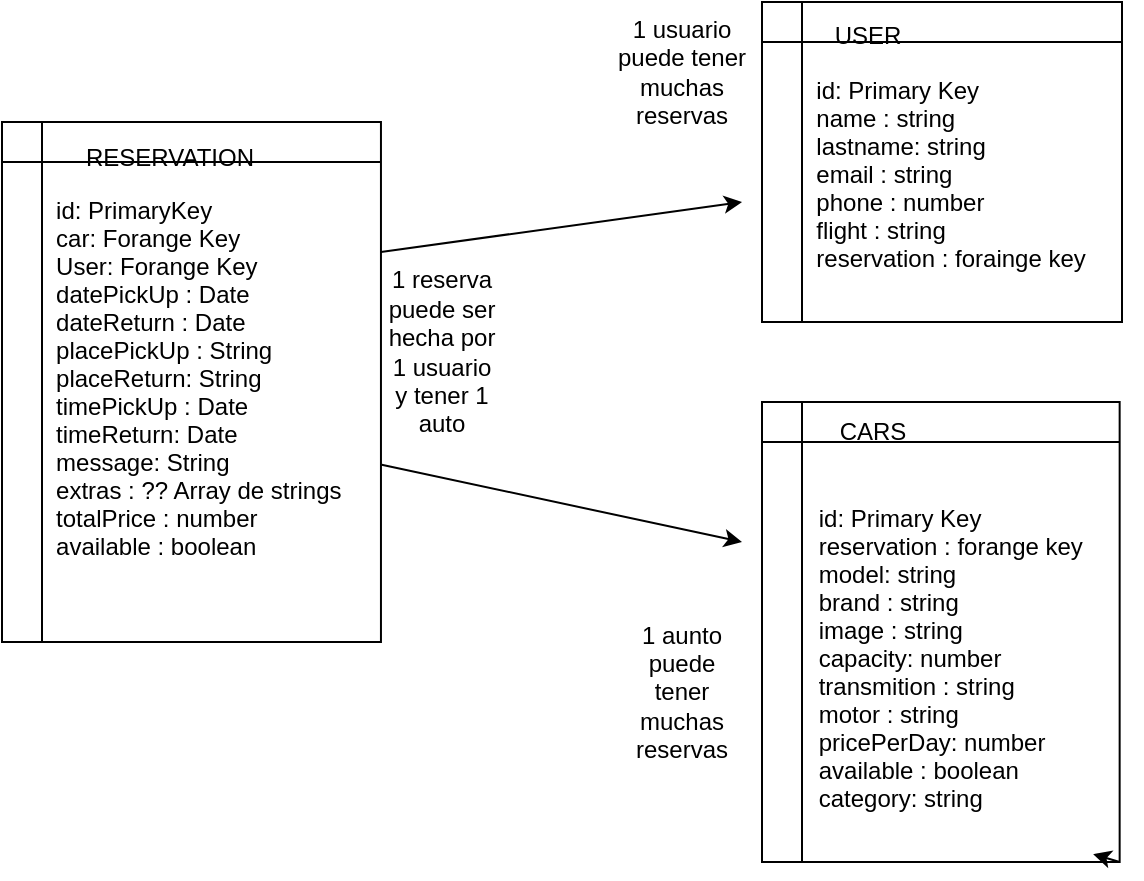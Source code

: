 <mxfile>
    <diagram id="lql7tFp8S6drGtJY2Mqf" name="Page-1">
        <mxGraphModel dx="732" dy="506" grid="1" gridSize="10" guides="1" tooltips="1" connect="1" arrows="1" fold="1" page="1" pageScale="1" pageWidth="850" pageHeight="1100" background="#ffffff" math="0" shadow="0">
            <root>
                <mxCell id="0"/>
                <mxCell id="1" parent="0"/>
                <mxCell id="23" value="" style="group" parent="1" vertex="1" connectable="0">
                    <mxGeometry x="460" y="240" width="190" height="230" as="geometry"/>
                </mxCell>
                <mxCell id="10" value="List Item" style="text;strokeColor=none;fillColor=none;align=left;verticalAlign=middle;spacingLeft=4;spacingRight=4;overflow=hidden;points=[[0,0.5],[1,0.5]];portConstraint=eastwest;rotatable=0;" parent="23" vertex="1">
                    <mxGeometry x="33.529" y="49.286" width="89.412" height="49.286" as="geometry"/>
                </mxCell>
                <mxCell id="12" value="" style="shape=internalStorage;whiteSpace=wrap;html=1;backgroundOutline=1;" parent="23" vertex="1">
                    <mxGeometry width="178.824" height="230.0" as="geometry"/>
                </mxCell>
                <mxCell id="14" value="CARS" style="text;html=1;strokeColor=none;fillColor=none;align=center;verticalAlign=middle;whiteSpace=wrap;rounded=0;" parent="23" vertex="1">
                    <mxGeometry x="22.356" y="-10" width="67.059" height="49.286" as="geometry"/>
                </mxCell>
                <mxCell id="21" value="id: Primary Key&#10;reservation : forange key&#10;model: string&#10;brand : string&#10;image : string&#10;capacity: number&#10;transmition : string&#10;motor : string&#10;pricePerDay: number&#10;available : boolean&#10;category: string&#10;" style="text;strokeColor=none;fillColor=none;align=left;verticalAlign=middle;spacingLeft=4;spacingRight=4;overflow=hidden;points=[[0,0.5],[1,0.5]];portConstraint=eastwest;rotatable=0;" parent="23" vertex="1">
                    <mxGeometry x="22.353" y="49.286" width="167.647" height="164.286" as="geometry"/>
                </mxCell>
                <mxCell id="22" style="edgeStyle=none;html=1;exitX=1;exitY=1;exitDx=0;exitDy=0;entryX=0.926;entryY=0.983;entryDx=0;entryDy=0;entryPerimeter=0;" parent="23" source="12" target="12" edge="1">
                    <mxGeometry relative="1" as="geometry"/>
                </mxCell>
                <mxCell id="24" value="" style="group" parent="1" vertex="1" connectable="0">
                    <mxGeometry x="460" y="40" width="180" height="160" as="geometry"/>
                </mxCell>
                <mxCell id="9" value="" style="shape=internalStorage;whiteSpace=wrap;html=1;backgroundOutline=1;" parent="24" vertex="1">
                    <mxGeometry width="180" height="160" as="geometry"/>
                </mxCell>
                <mxCell id="11" value="USER" style="text;html=1;strokeColor=none;fillColor=none;align=center;verticalAlign=middle;whiteSpace=wrap;rounded=0;" parent="24" vertex="1">
                    <mxGeometry x="21.176" width="63.529" height="34.286" as="geometry"/>
                </mxCell>
                <mxCell id="19" value="id: Primary Key&#10;name : string&#10;lastname: string&#10;email : string&#10;phone : number&#10;flight : string&#10;reservation : forainge key" style="text;strokeColor=none;fillColor=none;align=left;verticalAlign=middle;spacingLeft=4;spacingRight=4;overflow=hidden;points=[[0,0.5],[1,0.5]];portConstraint=eastwest;rotatable=0;" parent="24" vertex="1">
                    <mxGeometry x="21.176" y="11.429" width="148.235" height="148.571" as="geometry"/>
                </mxCell>
                <mxCell id="26" value="" style="group" parent="1" vertex="1" connectable="0">
                    <mxGeometry x="80" y="100" width="200" height="260" as="geometry"/>
                </mxCell>
                <mxCell id="5" value="" style="shape=internalStorage;whiteSpace=wrap;html=1;backgroundOutline=1;" parent="26" vertex="1">
                    <mxGeometry width="189.474" height="260" as="geometry"/>
                </mxCell>
                <mxCell id="25" value="" style="group" parent="26" vertex="1" connectable="0">
                    <mxGeometry x="21.049" width="168.421" height="236.364" as="geometry"/>
                </mxCell>
                <mxCell id="7" value="RESERVATION" style="text;html=1;strokeColor=none;fillColor=none;align=center;verticalAlign=middle;whiteSpace=wrap;rounded=0;" parent="25" vertex="1">
                    <mxGeometry width="126.316" height="35.455" as="geometry"/>
                </mxCell>
                <mxCell id="8" value="id: PrimaryKey&#10;car: Forange Key&#10;User: Forange Key&#10;datePickUp : Date&#10;dateReturn : Date&#10;placePickUp : String&#10;placeReturn: String&#10;timePickUp : Date&#10;timeReturn: Date&#10;message: String&#10;extras : ?? Array de strings&#10;totalPrice : number&#10;available : boolean &#10;&#10;" style="text;strokeColor=none;fillColor=none;align=left;verticalAlign=middle;spacingLeft=4;spacingRight=4;overflow=hidden;points=[[0,0.5],[1,0.5]];portConstraint=eastwest;rotatable=0;" parent="25" vertex="1">
                    <mxGeometry y="35.455" width="168.421" height="200.909" as="geometry"/>
                </mxCell>
                <mxCell id="27" value="" style="endArrow=classic;html=1;exitX=1;exitY=0.25;exitDx=0;exitDy=0;fontColor=#000000;labelBorderColor=#000000;strokeColor=#000000;" parent="1" source="5" edge="1">
                    <mxGeometry width="50" height="50" relative="1" as="geometry">
                        <mxPoint x="350" y="190" as="sourcePoint"/>
                        <mxPoint x="450" y="140" as="targetPoint"/>
                    </mxGeometry>
                </mxCell>
                <mxCell id="28" value="" style="endArrow=classic;html=1;exitX=1.002;exitY=0.659;exitDx=0;exitDy=0;exitPerimeter=0;strokeColor=#000000;" parent="1" source="5" edge="1">
                    <mxGeometry width="50" height="50" relative="1" as="geometry">
                        <mxPoint x="350" y="190" as="sourcePoint"/>
                        <mxPoint x="450" y="310" as="targetPoint"/>
                        <Array as="points"/>
                    </mxGeometry>
                </mxCell>
                <mxCell id="30" value="1 usuario puede tener muchas reservas" style="text;html=1;strokeColor=none;fillColor=none;align=center;verticalAlign=middle;whiteSpace=wrap;rounded=0;fontColor=#000000;" parent="1" vertex="1">
                    <mxGeometry x="380" y="60" width="80" height="30" as="geometry"/>
                </mxCell>
                <mxCell id="32" value="1 aunto puede tener muchas reservas" style="text;html=1;strokeColor=none;fillColor=none;align=center;verticalAlign=middle;whiteSpace=wrap;rounded=0;fontColor=#000000;" parent="1" vertex="1">
                    <mxGeometry x="390" y="370" width="60" height="30" as="geometry"/>
                </mxCell>
                <mxCell id="33" value="1 reserva puede ser hecha por 1 usuario y tener 1 auto" style="text;html=1;strokeColor=none;fillColor=none;align=center;verticalAlign=middle;whiteSpace=wrap;rounded=0;fontColor=#000000;" parent="1" vertex="1">
                    <mxGeometry x="270" y="200" width="60" height="30" as="geometry"/>
                </mxCell>
            </root>
        </mxGraphModel>
    </diagram>
</mxfile>